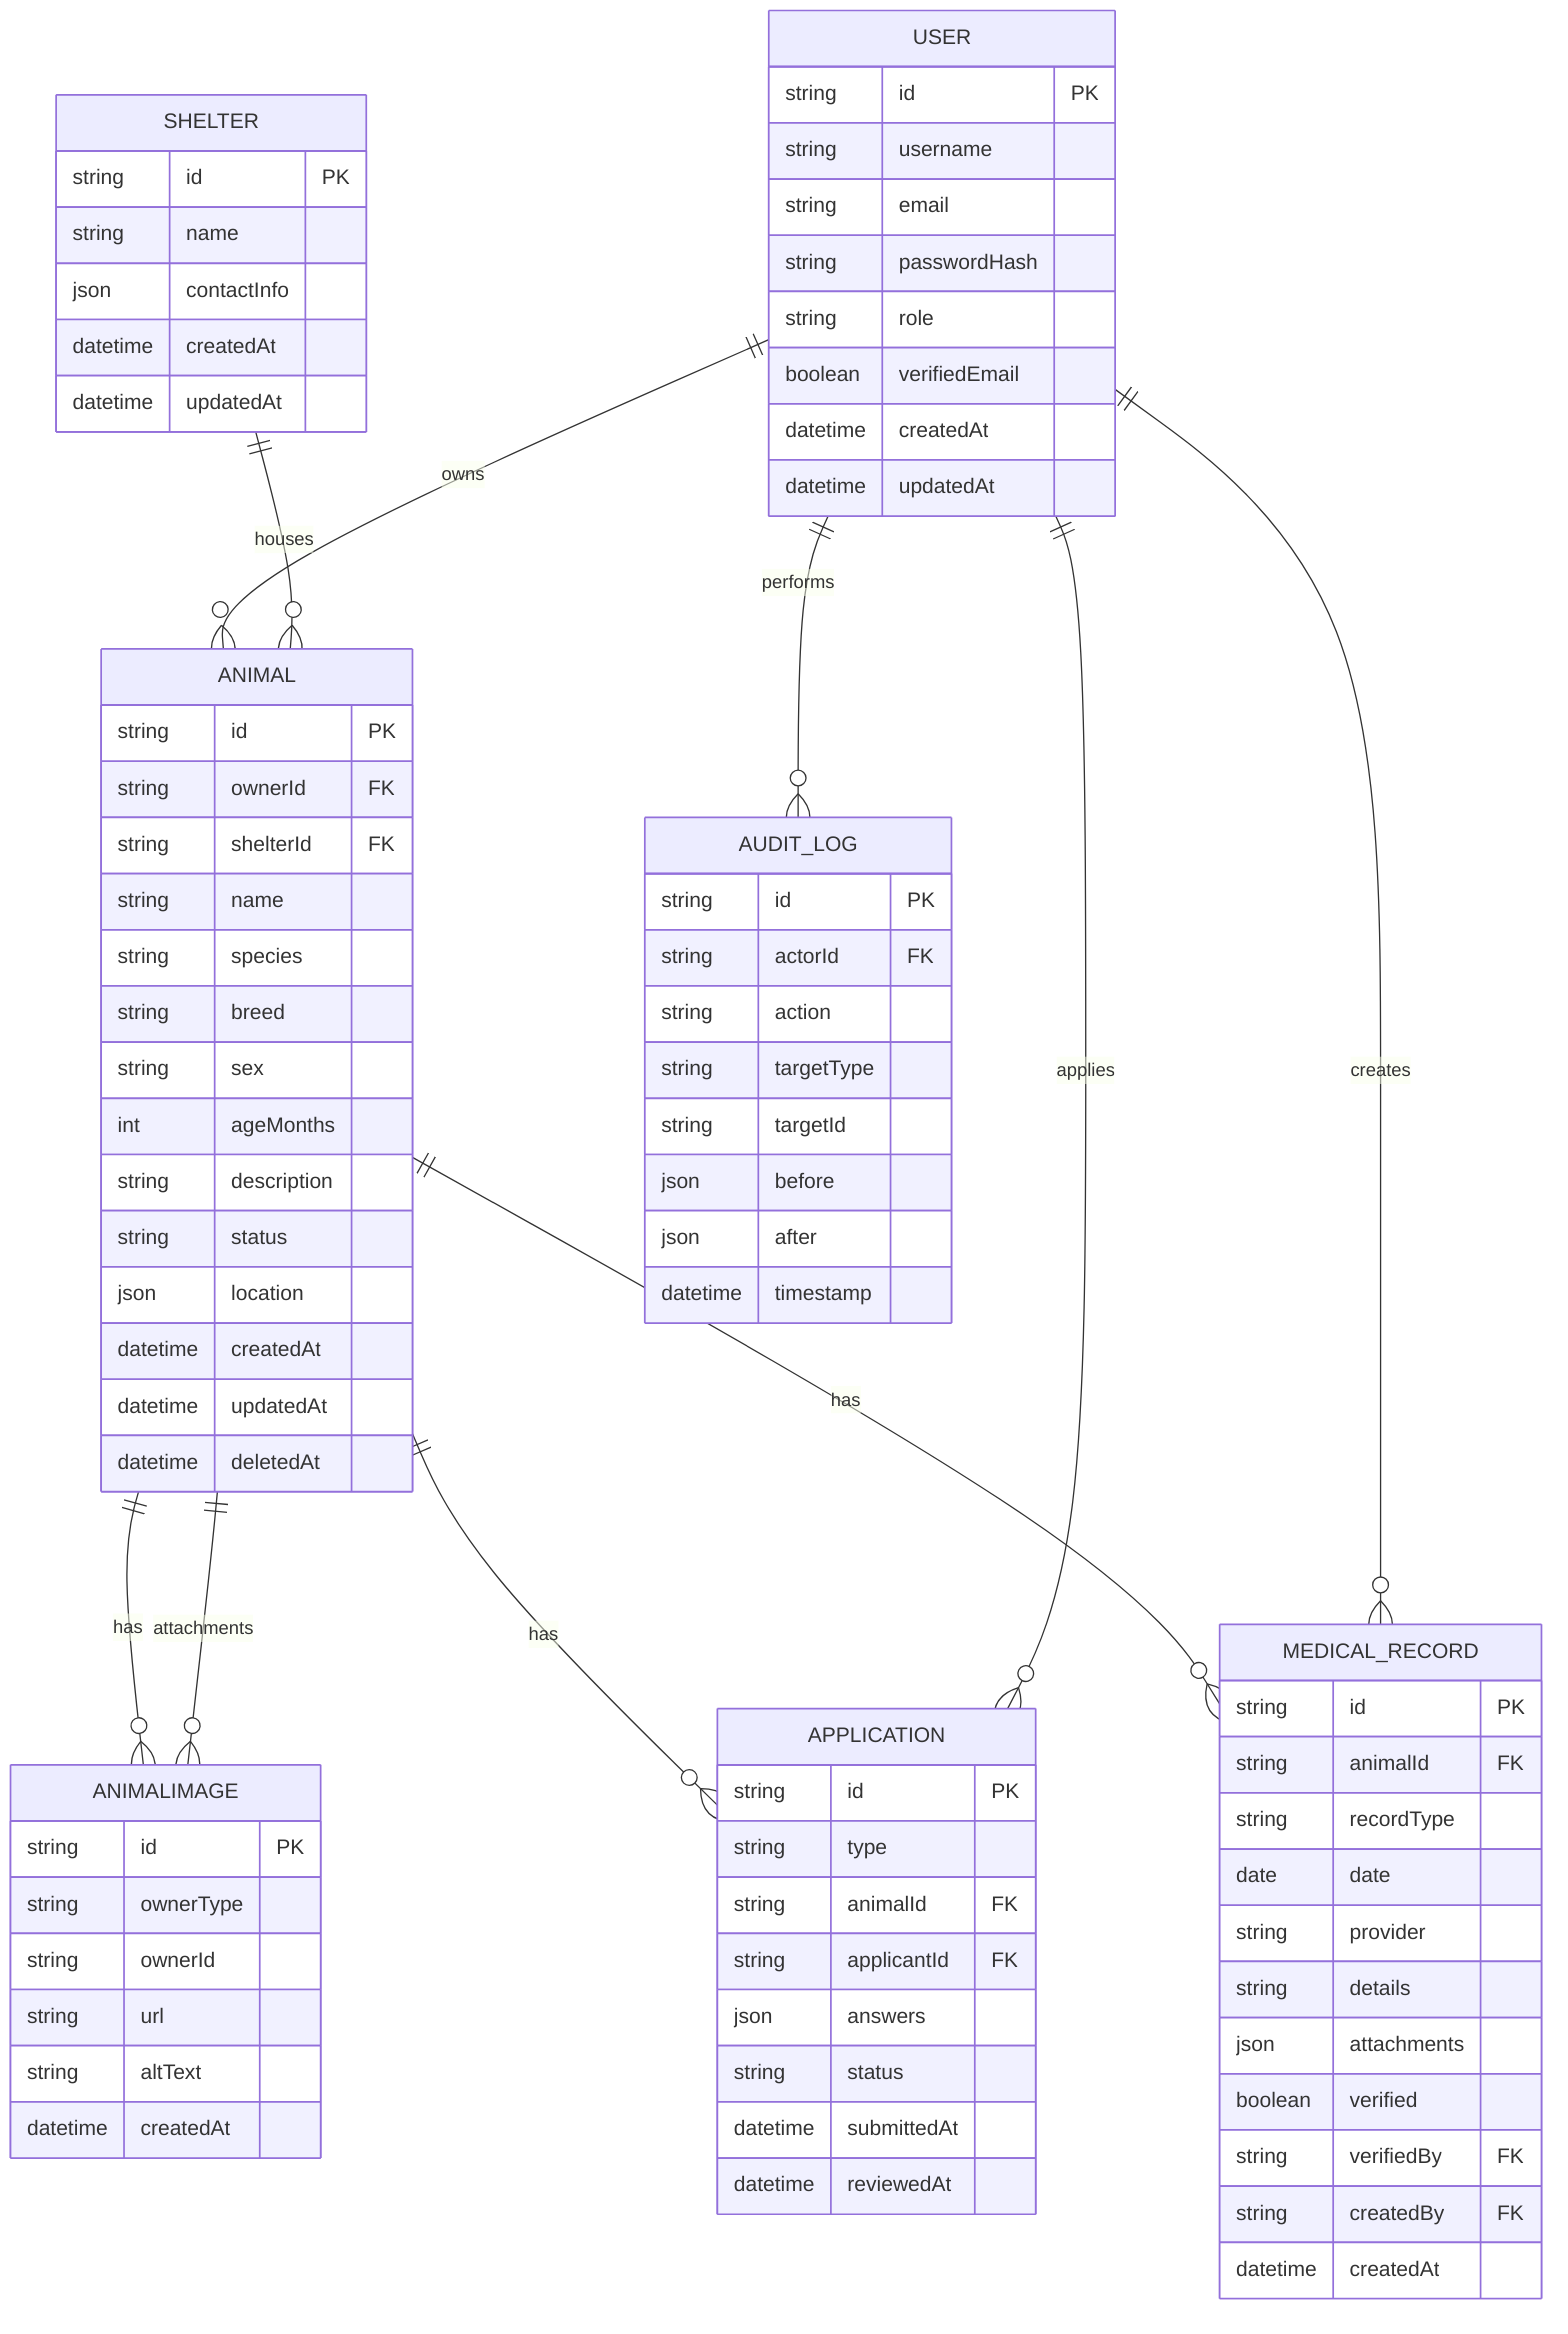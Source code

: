 %% ERD generated/normalized to match schema.prisma - ANIMALIMAGE used for image attachments
erDiagram
    USER {
        string id PK
        string username
        string email
        string passwordHash
        string role
        boolean verifiedEmail
        datetime createdAt
        datetime updatedAt
    }

    SHELTER {
        string id PK
        string name
        json contactInfo
        datetime createdAt
        datetime updatedAt
    }

    ANIMAL {
        string id PK
        string ownerId FK
        string shelterId FK
        string name
        string species
        string breed
        string sex
        int ageMonths
        string description
        string status
        json location
        datetime createdAt
        datetime updatedAt
        datetime deletedAt
    }

    ANIMALIMAGE {
        string id PK
        string ownerType
        string ownerId
        string url
        string altText
        datetime createdAt
    }

    APPLICATION {
        string id PK
        string type
        string animalId FK
        string applicantId FK
        json answers
        string status
        datetime submittedAt
        datetime reviewedAt
    }

    MEDICAL_RECORD {
        string id PK
        string animalId FK
        string recordType
        date date
        string provider
        string details
        json attachments
        boolean verified
        string verifiedBy FK
        string createdBy FK
        datetime createdAt
    }

    AUDIT_LOG {
        string id PK
        string actorId FK
        string action
        string targetType
        string targetId
        json before
        json after
        datetime timestamp
    }

    USER ||--o{ ANIMAL : owns
    SHELTER ||--o{ ANIMAL : houses
    ANIMAL ||--o{ ANIMALIMAGE : has
    ANIMAL ||--o{ APPLICATION : has
    USER ||--o{ APPLICATION : applies
    ANIMAL ||--o{ MEDICAL_RECORD : has
    USER ||--o{ MEDICAL_RECORD : creates
    USER ||--o{ AUDIT_LOG : performs
    ANIMAL ||--o{ ANIMALIMAGE : "attachments"